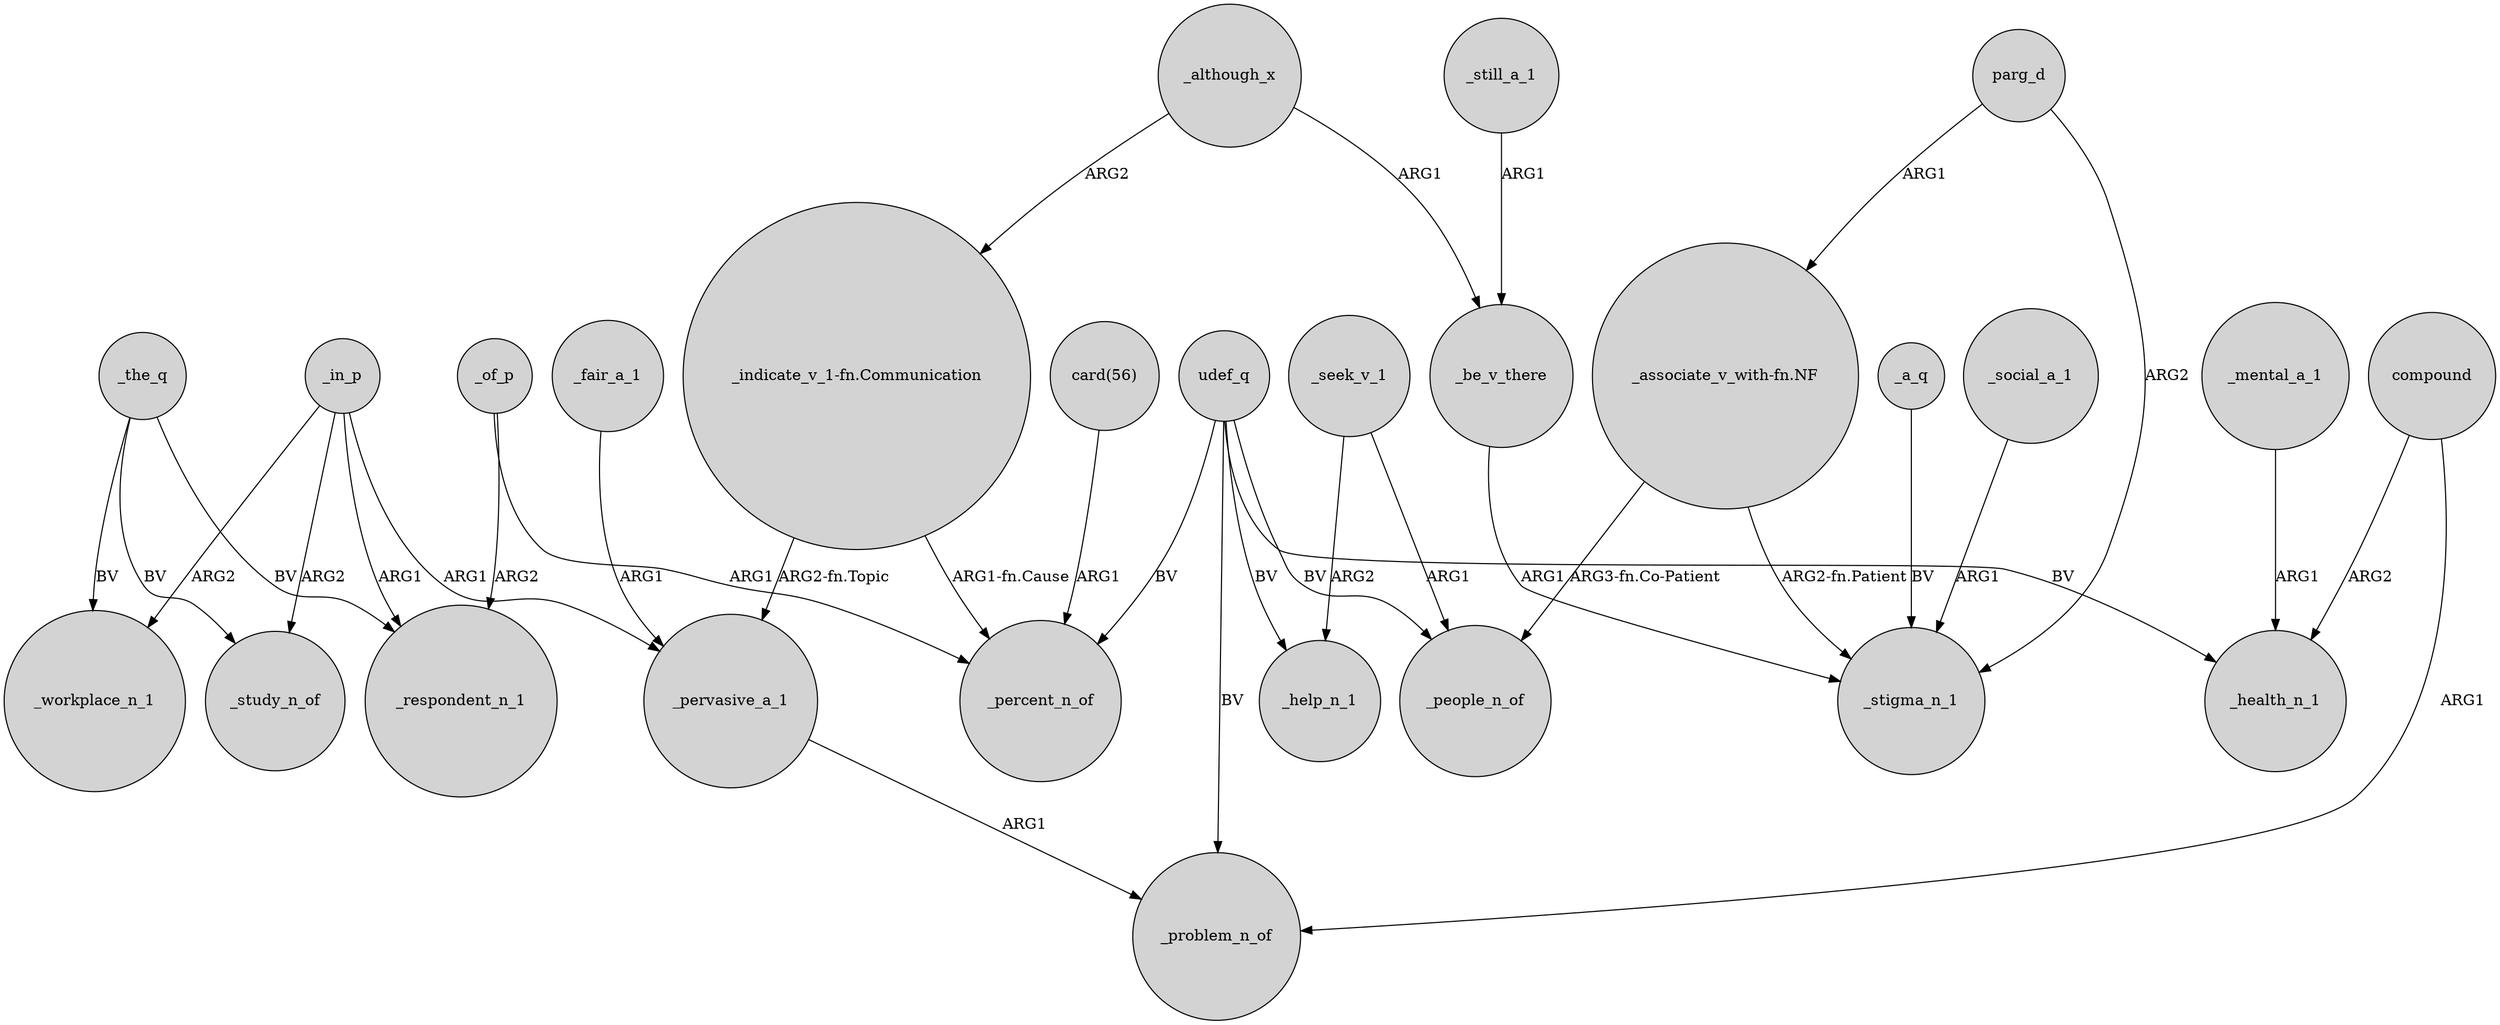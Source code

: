 digraph {
	node [shape=circle style=filled]
	_the_q -> _study_n_of [label=BV]
	_still_a_1 -> _be_v_there [label=ARG1]
	_fair_a_1 -> _pervasive_a_1 [label=ARG1]
	parg_d -> "_associate_v_with-fn.NF" [label=ARG1]
	_seek_v_1 -> _people_n_of [label=ARG1]
	"_indicate_v_1-fn.Communication" -> _pervasive_a_1 [label="ARG2-fn.Topic"]
	_pervasive_a_1 -> _problem_n_of [label=ARG1]
	_of_p -> _respondent_n_1 [label=ARG2]
	_a_q -> _stigma_n_1 [label=BV]
	"_indicate_v_1-fn.Communication" -> _percent_n_of [label="ARG1-fn.Cause"]
	_although_x -> "_indicate_v_1-fn.Communication" [label=ARG2]
	udef_q -> _problem_n_of [label=BV]
	"_associate_v_with-fn.NF" -> _stigma_n_1 [label="ARG2-fn.Patient"]
	_mental_a_1 -> _health_n_1 [label=ARG1]
	_social_a_1 -> _stigma_n_1 [label=ARG1]
	_of_p -> _percent_n_of [label=ARG1]
	udef_q -> _people_n_of [label=BV]
	parg_d -> _stigma_n_1 [label=ARG2]
	_although_x -> _be_v_there [label=ARG1]
	compound -> _problem_n_of [label=ARG1]
	compound -> _health_n_1 [label=ARG2]
	"card(56)" -> _percent_n_of [label=ARG1]
	_in_p -> _workplace_n_1 [label=ARG2]
	udef_q -> _health_n_1 [label=BV]
	"_associate_v_with-fn.NF" -> _people_n_of [label="ARG3-fn.Co-Patient"]
	udef_q -> _help_n_1 [label=BV]
	_in_p -> _respondent_n_1 [label=ARG1]
	_in_p -> _study_n_of [label=ARG2]
	udef_q -> _percent_n_of [label=BV]
	_in_p -> _pervasive_a_1 [label=ARG1]
	_seek_v_1 -> _help_n_1 [label=ARG2]
	_the_q -> _respondent_n_1 [label=BV]
	_the_q -> _workplace_n_1 [label=BV]
	_be_v_there -> _stigma_n_1 [label=ARG1]
}
